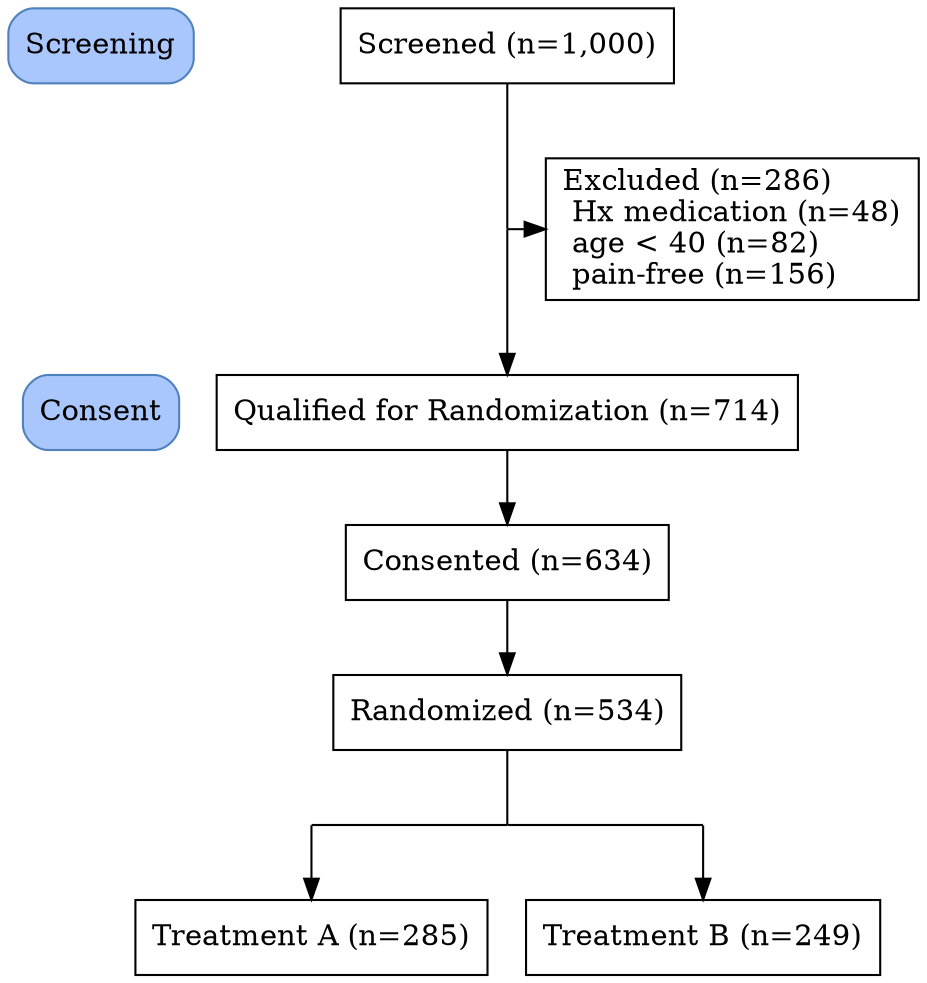 digraph consort_diagram {
  graph [layout = dot, splines=ortho]

node [shape = rectangle, style = "rounded,filled", fillcolor = "#A9C7FD" color = "#4F81BD"]
label8 [label = "Screening"]
label9 [label = "Consent"]


edge[style=invis];
label8 -> label9;


# node definitions with substituted label text
  node [shape = rectangle, fillcolor = Biege, style="", fillcolor = "", color = ""]

node1 [label = "Screened (n=1,000)" group=A1]
node2 [label = "Excluded (n=286)\l Hx medication (n=48)\l age < 40 (n=82)\l pain-free (n=156)\l"]
node3 [label = "Qualified for Randomization (n=714)" group=A1]
node4 [label = "Consented (n=634)" group=A1]
node5 [label = "Randomized (n=534)" group=A1]
node6 [label = "Treatment A (n=285)" group=B1]
node7 [label = "Treatment B (n=249)" group=B2]


## Invisible point node for joints

node [shape = point, width = 0, style=invis]

P1 [group=A1]
P2 [group=B1]
P3 [group=A1]
P4 [group=B2]

subgraph {
  rank = same; rankdir = LR; label8;  node1;
  }
subgraph {
  rank = same; rankdir = LR; P1; node2;
  }
subgraph {
  rank = same; rankdir = LR; label9;  node3;
  }
subgraph {
  rank = same; rankdir = LR; node4;
  }
subgraph {
  rank = same; rankdir = LR; node5;
  }
subgraph {
  rank = same; rankdir = LR; P2; P3; P4;
  }
subgraph {
  rank = same; rankdir = LR; node6; node7;
  }

edge[style=""];

node1 -> P1 [arrowhead = none];
P1 -> node2;
P1 -> node3;
node3 -> node4;
node4 -> node5;
node5 -> P3 [arrowhead = none];
P2 -> node6;
P4 -> node7;
P2 -> P3 -> P4 [arrowhead = none];


}
